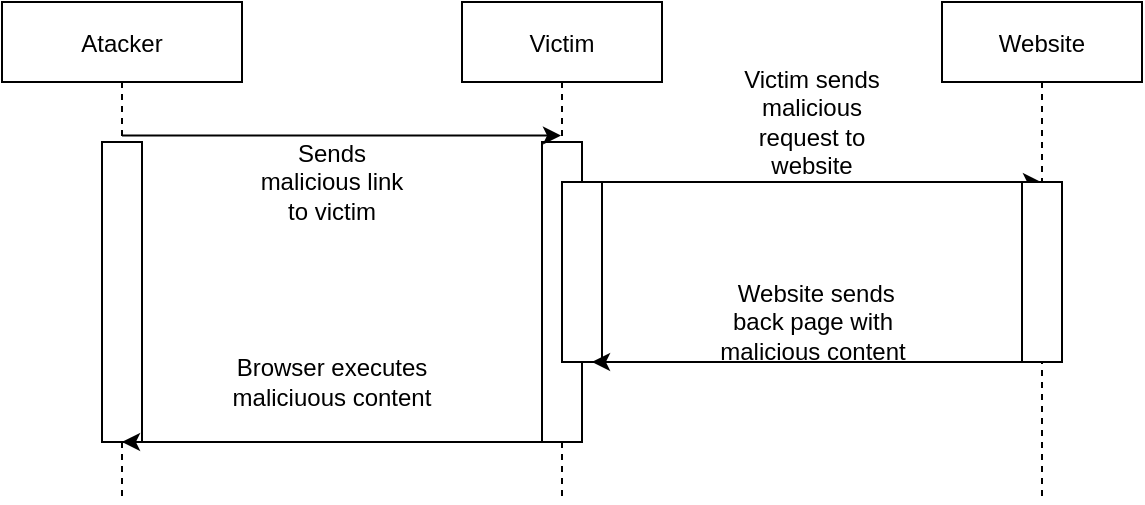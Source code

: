 <mxfile version="13.10.1" type="device"><diagram id="kgpKYQtTHZ0yAKxKKP6v" name="Page-1"><mxGraphModel dx="2062" dy="1066" grid="1" gridSize="10" guides="1" tooltips="1" connect="1" arrows="1" fold="1" page="1" pageScale="1" pageWidth="850" pageHeight="1100" math="0" shadow="0"><root><mxCell id="0"/><mxCell id="1" parent="0"/><mxCell id="3nuBFxr9cyL0pnOWT2aG-1" value="Atacker" style="shape=umlLifeline;perimeter=lifelinePerimeter;container=1;collapsible=0;recursiveResize=0;rounded=0;shadow=0;strokeWidth=1;" parent="1" vertex="1"><mxGeometry x="120" y="80" width="120" height="250" as="geometry"/></mxCell><mxCell id="oJqW9v4FLloJh0A0Ias5-26" value="" style="rounded=0;whiteSpace=wrap;html=1;" vertex="1" parent="3nuBFxr9cyL0pnOWT2aG-1"><mxGeometry x="50" y="70" width="20" height="150" as="geometry"/></mxCell><mxCell id="3nuBFxr9cyL0pnOWT2aG-5" value="Website" style="shape=umlLifeline;perimeter=lifelinePerimeter;container=1;collapsible=0;recursiveResize=0;rounded=0;shadow=0;strokeWidth=1;" parent="1" vertex="1"><mxGeometry x="590" y="80" width="100" height="250" as="geometry"/></mxCell><mxCell id="oJqW9v4FLloJh0A0Ias5-1" value="Victim" style="shape=umlLifeline;perimeter=lifelinePerimeter;container=1;collapsible=0;recursiveResize=0;rounded=0;shadow=0;strokeWidth=1;" vertex="1" parent="1"><mxGeometry x="350" y="80" width="100" height="250" as="geometry"/></mxCell><mxCell id="oJqW9v4FLloJh0A0Ias5-9" value="" style="rounded=0;whiteSpace=wrap;html=1;" vertex="1" parent="oJqW9v4FLloJh0A0Ias5-1"><mxGeometry x="40" y="70" width="20" height="150" as="geometry"/></mxCell><mxCell id="oJqW9v4FLloJh0A0Ias5-12" value="" style="rounded=0;whiteSpace=wrap;html=1;" vertex="1" parent="oJqW9v4FLloJh0A0Ias5-1"><mxGeometry x="50" y="90" width="20" height="90" as="geometry"/></mxCell><mxCell id="oJqW9v4FLloJh0A0Ias5-5" value="" style="endArrow=classic;html=1;exitX=0.5;exitY=0.267;exitDx=0;exitDy=0;exitPerimeter=0;" edge="1" parent="1" source="3nuBFxr9cyL0pnOWT2aG-1" target="oJqW9v4FLloJh0A0Ias5-1"><mxGeometry width="50" height="50" relative="1" as="geometry"><mxPoint x="400" y="600" as="sourcePoint"/><mxPoint x="450" y="550" as="targetPoint"/></mxGeometry></mxCell><mxCell id="oJqW9v4FLloJh0A0Ias5-8" value="Sends malicious link to victim" style="text;html=1;strokeColor=none;fillColor=none;align=center;verticalAlign=middle;whiteSpace=wrap;rounded=0;" vertex="1" parent="1"><mxGeometry x="245" y="160" width="80" height="20" as="geometry"/></mxCell><mxCell id="oJqW9v4FLloJh0A0Ias5-13" value="" style="endArrow=classic;html=1;exitX=0.75;exitY=0;exitDx=0;exitDy=0;" edge="1" parent="1" source="oJqW9v4FLloJh0A0Ias5-12" target="3nuBFxr9cyL0pnOWT2aG-5"><mxGeometry width="50" height="50" relative="1" as="geometry"><mxPoint x="400" y="580" as="sourcePoint"/><mxPoint x="450" y="530" as="targetPoint"/></mxGeometry></mxCell><mxCell id="oJqW9v4FLloJh0A0Ias5-14" value="Victim sends malicious request to website" style="text;html=1;strokeColor=none;fillColor=none;align=center;verticalAlign=middle;whiteSpace=wrap;rounded=0;" vertex="1" parent="1"><mxGeometry x="490" y="130" width="70" height="20" as="geometry"/></mxCell><mxCell id="oJqW9v4FLloJh0A0Ias5-17" value="" style="endArrow=classic;html=1;exitX=0;exitY=1;exitDx=0;exitDy=0;entryX=0.75;entryY=1;entryDx=0;entryDy=0;" edge="1" parent="1" source="oJqW9v4FLloJh0A0Ias5-22" target="oJqW9v4FLloJh0A0Ias5-12"><mxGeometry width="50" height="50" relative="1" as="geometry"><mxPoint x="400" y="550" as="sourcePoint"/><mxPoint x="450" y="500" as="targetPoint"/></mxGeometry></mxCell><mxCell id="oJqW9v4FLloJh0A0Ias5-18" value="&amp;nbsp;Website sends back page with malicious content" style="text;html=1;strokeColor=none;fillColor=none;align=center;verticalAlign=middle;whiteSpace=wrap;rounded=0;" vertex="1" parent="1"><mxGeometry x="477.5" y="230" width="95" height="20" as="geometry"/></mxCell><mxCell id="oJqW9v4FLloJh0A0Ias5-19" value="" style="endArrow=classic;html=1;exitX=0.25;exitY=1;exitDx=0;exitDy=0;" edge="1" parent="1" source="oJqW9v4FLloJh0A0Ias5-9" target="3nuBFxr9cyL0pnOWT2aG-1"><mxGeometry width="50" height="50" relative="1" as="geometry"><mxPoint x="400" y="520" as="sourcePoint"/><mxPoint x="450" y="470" as="targetPoint"/></mxGeometry></mxCell><mxCell id="oJqW9v4FLloJh0A0Ias5-20" value="Browser executes maliciuous content" style="text;html=1;strokeColor=none;fillColor=none;align=center;verticalAlign=middle;whiteSpace=wrap;rounded=0;" vertex="1" parent="1"><mxGeometry x="230" y="260" width="110" height="20" as="geometry"/></mxCell><mxCell id="oJqW9v4FLloJh0A0Ias5-22" value="" style="rounded=0;whiteSpace=wrap;html=1;" vertex="1" parent="1"><mxGeometry x="630" y="170" width="20" height="90" as="geometry"/></mxCell></root></mxGraphModel></diagram></mxfile>